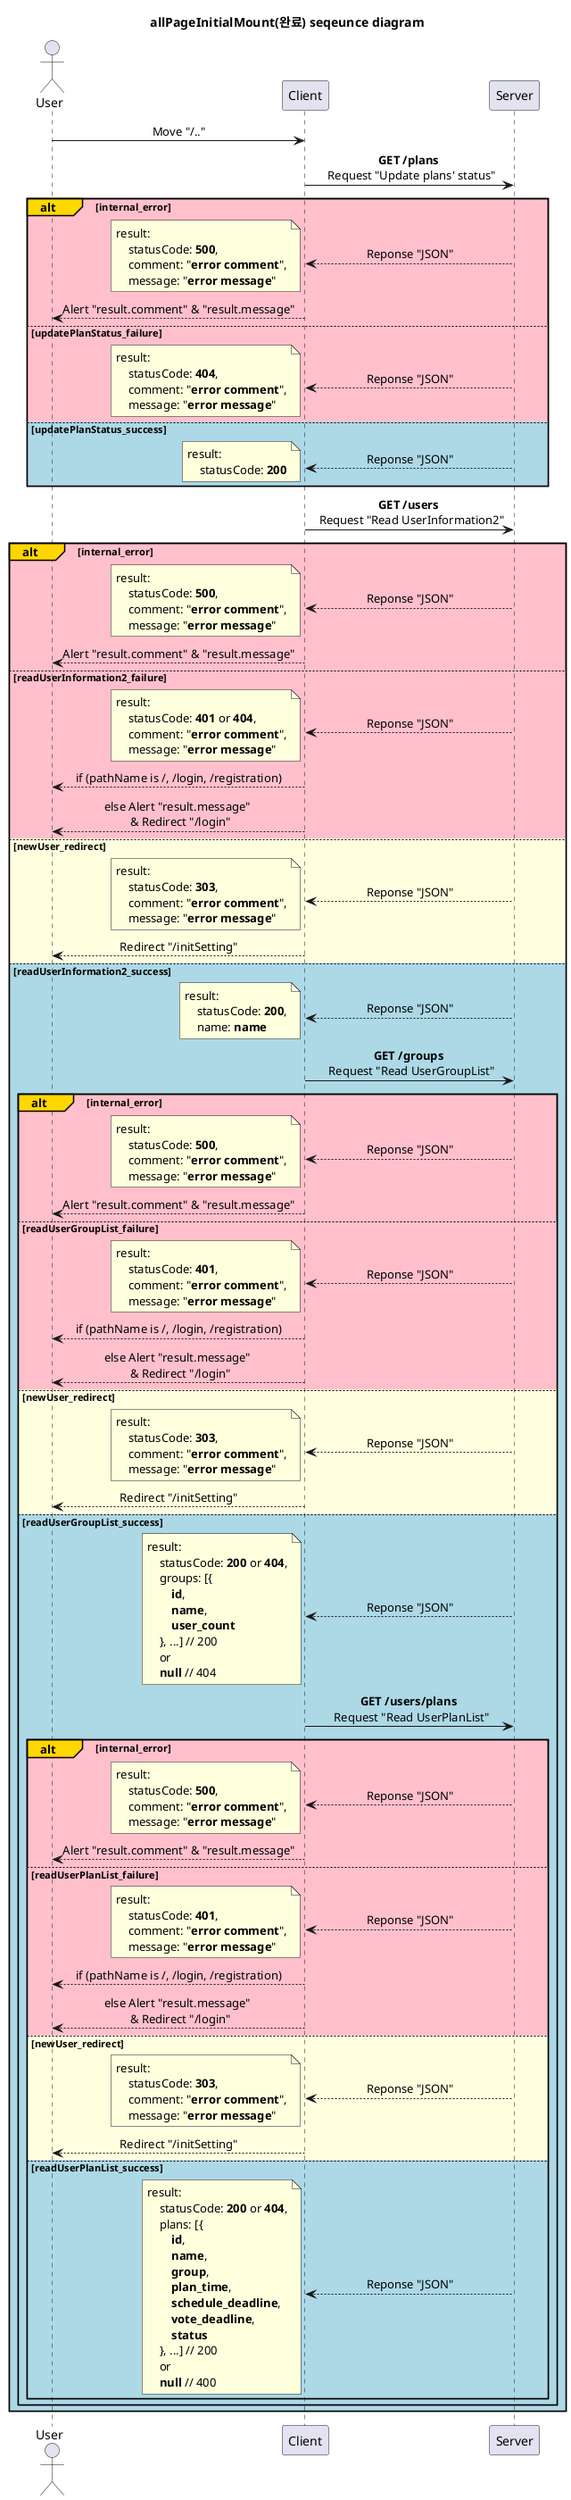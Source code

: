 @startuml allPageInitialMount(완료)
'http://localhost:3000/

title allPageInitialMount(완료) seqeunce diagram

skinparam SequenceMessageAlignment center

participant Server order 30
participant Client order 20
actor User order 10

User -> Client: Move "/.."

Client -> Server: **GET /plans** \n Request "Update plans' status"

alt#Gold #Pink internal_error
    Client <-- Server: Reponse "JSON"
    note left
        result:
            statusCode: **500**,
            comment: "**error comment**",
            message: "**error message**"
    end note
    User <-- Client: Alert "result.comment" & "result.message"

else #Pink updatePlanStatus_failure
    Client <-- Server: Reponse "JSON"
    note left
        result:
            statusCode: **404**,
            comment: "**error comment**",
            message: "**error message**"
    end note

else #LightBlue updatePlanStatus_success
    Client <-- Server: Reponse "JSON"
    note left
        result:
            statusCode: **200**
    end note

end

Client -> Server: **GET /users** \n Request "Read UserInformation2"

alt#Gold #Pink internal_error
    Client <-- Server: Reponse "JSON"
    note left
        result:
            statusCode: **500**,
            comment: "**error comment**",
            message: "**error message**"
    end note
    User <-- Client: Alert "result.comment" & "result.message"

else #Pink readUserInformation2_failure
    Client <-- Server: Reponse "JSON"
    note left
        result:
            statusCode: **401** or **404**,
            comment: "**error comment**",
            message: "**error message**"
    end note
    User <-- Client: if (pathName is /, /login, /registration)
    User <-- Client: else Alert "result.message" \n & Redirect "/login"

else #LightYellow newUser_redirect
    Client <-- Server: Reponse "JSON"
    note left
        result:
            statusCode: **303**,
            comment: "**error comment**",
            message: "**error message**"
    end note
    User <-- Client: Redirect "/initSetting"

else #LightBlue readUserInformation2_success
    Client <-- Server: Reponse "JSON"
    note left
        result:
            statusCode: **200**,
            name: **name**
    end note

    Client -> Server: **GET /groups** \n Request "Read UserGroupList"

    alt#Gold #Pink internal_error
        Client <-- Server: Reponse "JSON"
        note left
            result:
                statusCode: **500**,
                comment: "**error comment**",
                message: "**error message**"
        end note
    User <-- Client: Alert "result.comment" & "result.message"

    else #Pink readUserGroupList_failure
    Client <-- Server: Reponse "JSON"
    note left
        result:
            statusCode: **401**,
            comment: "**error comment**",
            message: "**error message**"
    end note
    User <-- Client: if (pathName is /, /login, /registration)
    User <-- Client: else Alert "result.message" \n & Redirect "/login"

    else #LightYellow newUser_redirect
        Client <-- Server: Reponse "JSON"
        note left
            result:
                statusCode: **303**,
                comment: "**error comment**",
                message: "**error message**"
        end note
        User <-- Client: Redirect "/initSetting"

    else #LightBlue readUserGroupList_success
        Client <-- Server: Reponse "JSON"
        note left
            result:
                statusCode: **200** or **404**,
                groups: [{  
                    **id**,
                    **name**,
                    **user_count**
                }, ...] // 200
                or
                **null** // 404
        end note

        Client -> Server: **GET /users/plans** \n Request "Read UserPlanList"

        alt#Gold #Pink internal_error
            Client <-- Server: Reponse "JSON"
                note left
                    result:
                        statusCode: **500**,
                        comment: "**error comment**",
                        message: "**error message**"
                end note
            User <-- Client: Alert "result.comment" & "result.message"

        else #Pink readUserPlanList_failure
            Client <-- Server: Reponse "JSON"
            note left
                result:
                    statusCode: **401**,
                    comment: "**error comment**",
                    message: "**error message**"
            end note
            User <-- Client: if (pathName is /, /login, /registration)
            User <-- Client: else Alert "result.message" \n & Redirect "/login"

        else #LightYellow newUser_redirect
            Client <-- Server: Reponse "JSON"
            note left
                result:
                    statusCode: **303**,
                    comment: "**error comment**",
                    message: "**error message**"
            end note
            User <-- Client: Redirect "/initSetting"

        else #LightBlue readUserPlanList_success
            Client <-- Server: Reponse "JSON"
            note left
                result:
                    statusCode: **200** or **404**,
                    plans: [{
                        **id**,
                        **name**,
                        **group**,
                        **plan_time**,
                        **schedule_deadline**,
                        **vote_deadline**,
                        **status**
                    }, ...] // 200
                    or
                    **null** // 400
            end note

        end

    end

end

@enduml
